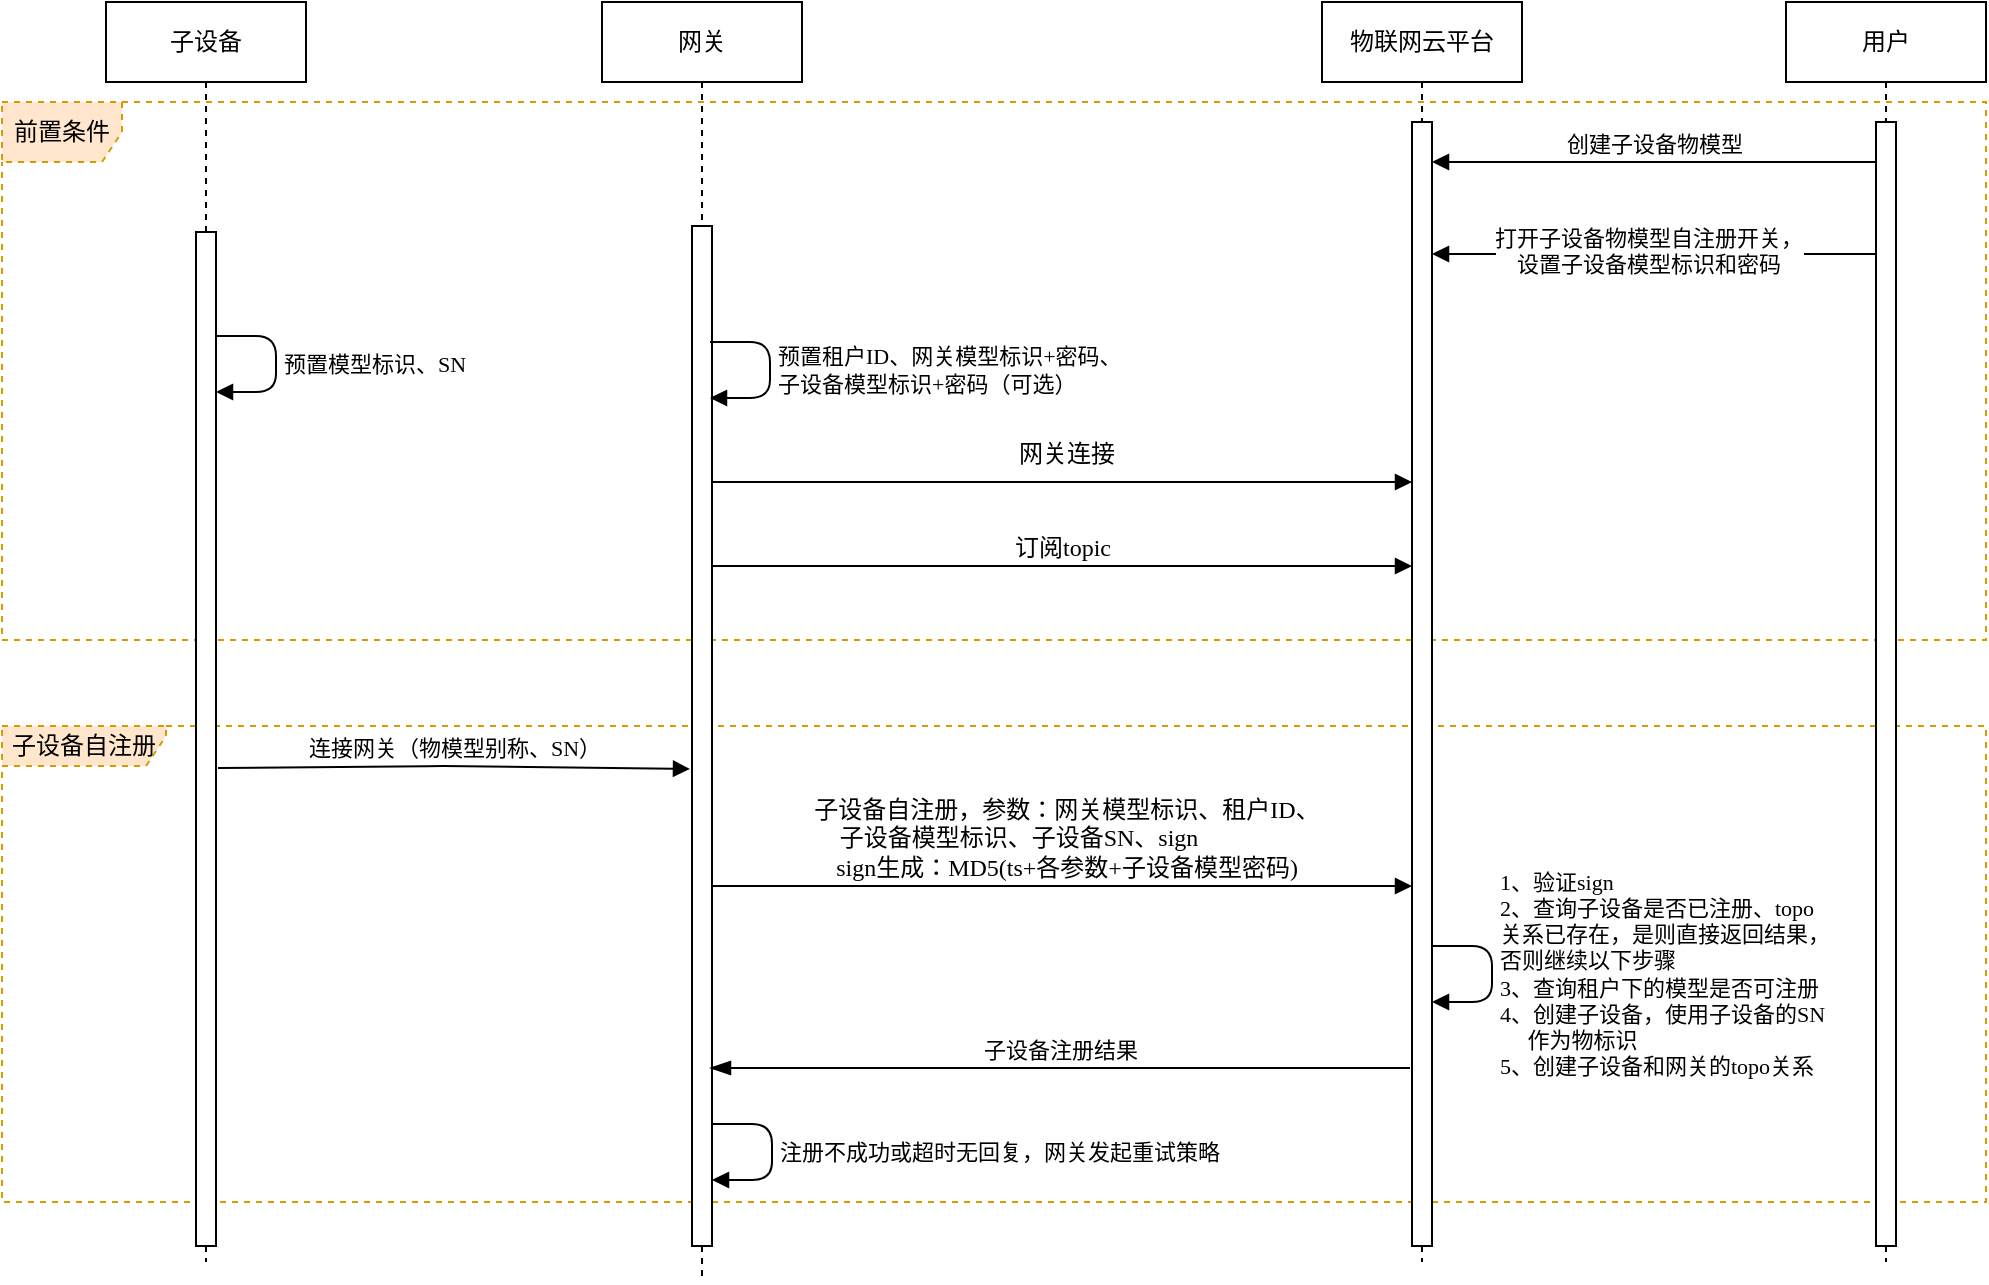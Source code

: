 <mxfile version="14.7.10" type="github">
  <diagram name="Page-1" id="13e1069c-82ec-6db2-03f1-153e76fe0fe0">
    <mxGraphModel dx="1021" dy="528" grid="1" gridSize="10" guides="1" tooltips="1" connect="1" arrows="1" fold="1" page="1" pageScale="1" pageWidth="1100" pageHeight="850" background="none" math="0" shadow="0">
      <root>
        <mxCell id="0" />
        <mxCell id="1" parent="0" />
        <mxCell id="wVTH2eLDArrdqreKuboX-3" value="子设备自注册" style="shape=umlFrame;whiteSpace=wrap;html=1;width=82;height=20;fillColor=#ffe6cc;strokeColor=#d79b00;dashed=1;" parent="1" vertex="1">
          <mxGeometry x="48" y="442" width="992" height="238" as="geometry" />
        </mxCell>
        <mxCell id="wVTH2eLDArrdqreKuboX-2" value="前置条件" style="shape=umlFrame;whiteSpace=wrap;html=1;fillColor=#ffe6cc;strokeColor=#d79b00;dashed=1;" parent="1" vertex="1">
          <mxGeometry x="48" y="130" width="992" height="269" as="geometry" />
        </mxCell>
        <mxCell id="7baba1c4bc27f4b0-2" value="网关" style="shape=umlLifeline;perimeter=lifelinePerimeter;whiteSpace=wrap;html=1;container=1;collapsible=0;recursiveResize=0;outlineConnect=0;shadow=0;comic=0;labelBackgroundColor=none;strokeWidth=1;fontFamily=Verdana;fontSize=12;align=center;" parent="1" vertex="1">
          <mxGeometry x="348" y="80" width="100" height="640" as="geometry" />
        </mxCell>
        <mxCell id="7baba1c4bc27f4b0-10" value="" style="html=1;points=[];perimeter=orthogonalPerimeter;shadow=0;comic=0;labelBackgroundColor=none;strokeWidth=1;fontFamily=Verdana;fontSize=12;align=center;" parent="7baba1c4bc27f4b0-2" vertex="1">
          <mxGeometry x="45" y="112" width="10" height="510" as="geometry" />
        </mxCell>
        <mxCell id="TnPqKHVMJrRUI5Z-DvME-9" value="预置租户ID、网关模型标识+密码、&lt;br&gt;子设备模型标识+密码（可选）" style="edgeStyle=orthogonalEdgeStyle;html=1;align=left;spacingLeft=2;endArrow=block;fontFamily=Verdana;" parent="7baba1c4bc27f4b0-2" edge="1">
          <mxGeometry relative="1" as="geometry">
            <mxPoint x="54" y="170" as="sourcePoint" />
            <Array as="points">
              <mxPoint x="84" y="170" />
            </Array>
            <mxPoint x="54" y="198" as="targetPoint" />
          </mxGeometry>
        </mxCell>
        <mxCell id="7baba1c4bc27f4b0-3" value="物联网云平台" style="shape=umlLifeline;perimeter=lifelinePerimeter;whiteSpace=wrap;html=1;container=1;collapsible=0;recursiveResize=0;outlineConnect=0;shadow=0;comic=0;labelBackgroundColor=none;strokeWidth=1;fontFamily=Verdana;fontSize=12;align=center;" parent="1" vertex="1">
          <mxGeometry x="708" y="80" width="100" height="630" as="geometry" />
        </mxCell>
        <mxCell id="7baba1c4bc27f4b0-13" value="" style="html=1;points=[];perimeter=orthogonalPerimeter;shadow=0;comic=0;labelBackgroundColor=none;strokeWidth=1;fontFamily=Verdana;fontSize=12;align=center;" parent="7baba1c4bc27f4b0-3" vertex="1">
          <mxGeometry x="45" y="60" width="10" height="562" as="geometry" />
        </mxCell>
        <mxCell id="7baba1c4bc27f4b0-8" value="子设备" style="shape=umlLifeline;perimeter=lifelinePerimeter;whiteSpace=wrap;html=1;container=1;collapsible=0;recursiveResize=0;outlineConnect=0;shadow=0;comic=0;labelBackgroundColor=none;strokeWidth=1;fontFamily=Verdana;fontSize=12;align=center;" parent="1" vertex="1">
          <mxGeometry x="100" y="80" width="100" height="630" as="geometry" />
        </mxCell>
        <mxCell id="7baba1c4bc27f4b0-9" value="" style="html=1;points=[];perimeter=orthogonalPerimeter;shadow=0;comic=0;labelBackgroundColor=none;strokeWidth=1;fontFamily=Verdana;fontSize=12;align=center;" parent="7baba1c4bc27f4b0-8" vertex="1">
          <mxGeometry x="45" y="115" width="10" height="507" as="geometry" />
        </mxCell>
        <mxCell id="TnPqKHVMJrRUI5Z-DvME-4" value="预置模型标识、SN" style="edgeStyle=orthogonalEdgeStyle;html=1;align=left;spacingLeft=2;endArrow=block;fontFamily=Verdana;" parent="7baba1c4bc27f4b0-8" edge="1">
          <mxGeometry relative="1" as="geometry">
            <mxPoint x="55" y="167" as="sourcePoint" />
            <Array as="points">
              <mxPoint x="85" y="167" />
            </Array>
            <mxPoint x="55" y="195" as="targetPoint" />
          </mxGeometry>
        </mxCell>
        <mxCell id="TnPqKHVMJrRUI5Z-DvME-10" value="连接网关（物模型别称、SN）" style="html=1;verticalAlign=bottom;endArrow=block;entryX=-0.1;entryY=0.298;entryDx=0;entryDy=0;entryPerimeter=0;fontFamily=Verdana;" parent="7baba1c4bc27f4b0-8" edge="1">
          <mxGeometry width="80" relative="1" as="geometry">
            <mxPoint x="56" y="383" as="sourcePoint" />
            <mxPoint x="292" y="383.46" as="targetPoint" />
            <Array as="points">
              <mxPoint x="170" y="382" />
            </Array>
          </mxGeometry>
        </mxCell>
        <mxCell id="7baba1c4bc27f4b0-14" value="订阅topic" style="html=1;verticalAlign=bottom;endArrow=block;entryX=0;entryY=0;labelBackgroundColor=none;fontFamily=Verdana;fontSize=12;edgeStyle=elbowEdgeStyle;elbow=vertical;" parent="1" edge="1">
          <mxGeometry relative="1" as="geometry">
            <mxPoint x="403" y="362" as="sourcePoint" />
            <mxPoint x="753" y="362.0" as="targetPoint" />
          </mxGeometry>
        </mxCell>
        <mxCell id="TnPqKHVMJrRUI5Z-DvME-11" value="网关连接&lt;span style=&quot;color: rgba(0 , 0 , 0 , 0) ; font-size: 0px&quot;&gt;%3CmxGraphModel%3E%3Croot%3E%3CmxCell%20id%3D%220%22%2F%3E%3CmxCell%20id%3D%221%22%20parent%3D%220%22%2F%3E%3CmxCell%20id%3D%222%22%20value%3D%22%E8%BF%9E%E6%8E%A5%E9%89%B4%E6%9D%83%22%20style%3D%22html%3D1%3BverticalAlign%3Dbottom%3BendArrow%3Dblock%3BentryX%3D0%3BentryY%3D0%3BlabelBackgroundColor%3Dnone%3BfontFamily%3DVerdana%3BfontSize%3D12%3BedgeStyle%3DelbowEdgeStyle%3Belbow%3Dvertical%3B%22%20edge%3D%221%22%20parent%3D%221%22%3E%3CmxGeometry%20x%3D%220.011%22%20relative%3D%221%22%20as%3D%22geometry%22%3E%3CmxPoint%20x%3D%22403%22%20y%3D%22210%22%20as%3D%22sourcePoint%22%2F%3E%3CmxPoint%20x%3D%22753%22%20y%3D%22210.0%22%20as%3D%22targetPoint%22%2F%3E%3CmxPoint%20as%3D%22offset%22%2F%3E%3C%2FmxGeometry%3E%3C%2FmxCell%3E%3C%2Froot%3E%3C%2FmxGraphModel%3E&lt;/span&gt;" style="html=1;verticalAlign=bottom;endArrow=block;entryX=0;entryY=0;labelBackgroundColor=none;fontFamily=Verdana;fontSize=12;edgeStyle=elbowEdgeStyle;elbow=vertical;" parent="1" edge="1">
          <mxGeometry x="0.011" y="5" relative="1" as="geometry">
            <mxPoint x="403" y="320" as="sourcePoint" />
            <mxPoint x="753" y="320.0" as="targetPoint" />
            <mxPoint as="offset" />
          </mxGeometry>
        </mxCell>
        <mxCell id="TnPqKHVMJrRUI5Z-DvME-20" value="子设备自注册，参数：网关模型标识、租户ID、&lt;br&gt;子设备模型标识、子设备SN、sign&amp;nbsp; &amp;nbsp; &amp;nbsp; &amp;nbsp; &amp;nbsp; &amp;nbsp; &amp;nbsp; &amp;nbsp;&amp;nbsp;&lt;br&gt;&amp;nbsp;sign生成：MD5(ts+各参数+子设备模型密码)&amp;nbsp;" style="html=1;verticalAlign=bottom;endArrow=block;entryX=0;entryY=0;labelBackgroundColor=none;fontFamily=Verdana;fontSize=12;edgeStyle=elbowEdgeStyle;elbow=vertical;" parent="1" edge="1">
          <mxGeometry x="0.011" relative="1" as="geometry">
            <mxPoint x="403" y="522" as="sourcePoint" />
            <mxPoint x="753" y="522.0" as="targetPoint" />
            <mxPoint as="offset" />
          </mxGeometry>
        </mxCell>
        <mxCell id="TnPqKHVMJrRUI5Z-DvME-21" value="1、验证sign&lt;br&gt;2、查询子设备是否已注册、topo&lt;br&gt;关系已存在，是则直接返回结果，&lt;br&gt;否则继续以下步骤&lt;br&gt;3、查询租户下的模型是否可注册&lt;br&gt;4、创建子设备，使用子设备的SN&lt;br&gt;&amp;nbsp; &amp;nbsp; &amp;nbsp;作为物标识&lt;br&gt;5、创建子设备和网关的topo关系" style="edgeStyle=orthogonalEdgeStyle;html=1;align=left;spacingLeft=2;endArrow=block;fontFamily=Verdana;" parent="1" edge="1">
          <mxGeometry relative="1" as="geometry">
            <mxPoint x="763" y="552" as="sourcePoint" />
            <Array as="points">
              <mxPoint x="793" y="552" />
            </Array>
            <mxPoint x="763" y="580" as="targetPoint" />
          </mxGeometry>
        </mxCell>
        <mxCell id="TnPqKHVMJrRUI5Z-DvME-22" value="子设备注册结果" style="html=1;verticalAlign=bottom;endArrow=blockThin;endSize=8;fontFamily=Verdana;endFill=1;" parent="1" edge="1">
          <mxGeometry relative="1" as="geometry">
            <mxPoint x="752" y="613" as="sourcePoint" />
            <mxPoint x="402" y="613" as="targetPoint" />
          </mxGeometry>
        </mxCell>
        <mxCell id="TnPqKHVMJrRUI5Z-DvME-23" value="注册不成功或超时无回复，网关发起重试策略" style="edgeStyle=orthogonalEdgeStyle;html=1;align=left;spacingLeft=2;endArrow=block;fontFamily=Verdana;" parent="1" edge="1">
          <mxGeometry relative="1" as="geometry">
            <mxPoint x="403" y="641" as="sourcePoint" />
            <Array as="points">
              <mxPoint x="433" y="641" />
            </Array>
            <mxPoint x="403" y="669" as="targetPoint" />
          </mxGeometry>
        </mxCell>
        <mxCell id="PWMjd2jpEnkVxDKpsg_0-1" value="用户" style="shape=umlLifeline;perimeter=lifelinePerimeter;whiteSpace=wrap;html=1;container=1;collapsible=0;recursiveResize=0;outlineConnect=0;shadow=0;comic=0;labelBackgroundColor=none;strokeWidth=1;fontFamily=Verdana;fontSize=12;align=center;" parent="1" vertex="1">
          <mxGeometry x="940" y="80" width="100" height="630" as="geometry" />
        </mxCell>
        <mxCell id="PWMjd2jpEnkVxDKpsg_0-2" value="" style="html=1;points=[];perimeter=orthogonalPerimeter;shadow=0;comic=0;labelBackgroundColor=none;strokeWidth=1;fontFamily=Verdana;fontSize=12;align=center;" parent="PWMjd2jpEnkVxDKpsg_0-1" vertex="1">
          <mxGeometry x="45" y="60" width="10" height="562" as="geometry" />
        </mxCell>
        <mxCell id="PWMjd2jpEnkVxDKpsg_0-3" value="创建子设备物模型" style="html=1;verticalAlign=bottom;endArrow=block;" parent="1" edge="1">
          <mxGeometry width="80" relative="1" as="geometry">
            <mxPoint x="984.5" y="160" as="sourcePoint" />
            <mxPoint x="763" y="160" as="targetPoint" />
          </mxGeometry>
        </mxCell>
        <mxCell id="PWMjd2jpEnkVxDKpsg_0-4" value="打开子设备物模型自注册开关，&lt;br&gt;设置子设备模型标识和密码" style="html=1;verticalAlign=bottom;endArrow=block;" parent="1" edge="1">
          <mxGeometry x="0.034" y="14" width="80" relative="1" as="geometry">
            <mxPoint x="984.5" y="206" as="sourcePoint" />
            <mxPoint x="763" y="206" as="targetPoint" />
            <mxPoint x="1" as="offset" />
          </mxGeometry>
        </mxCell>
      </root>
    </mxGraphModel>
  </diagram>
</mxfile>
